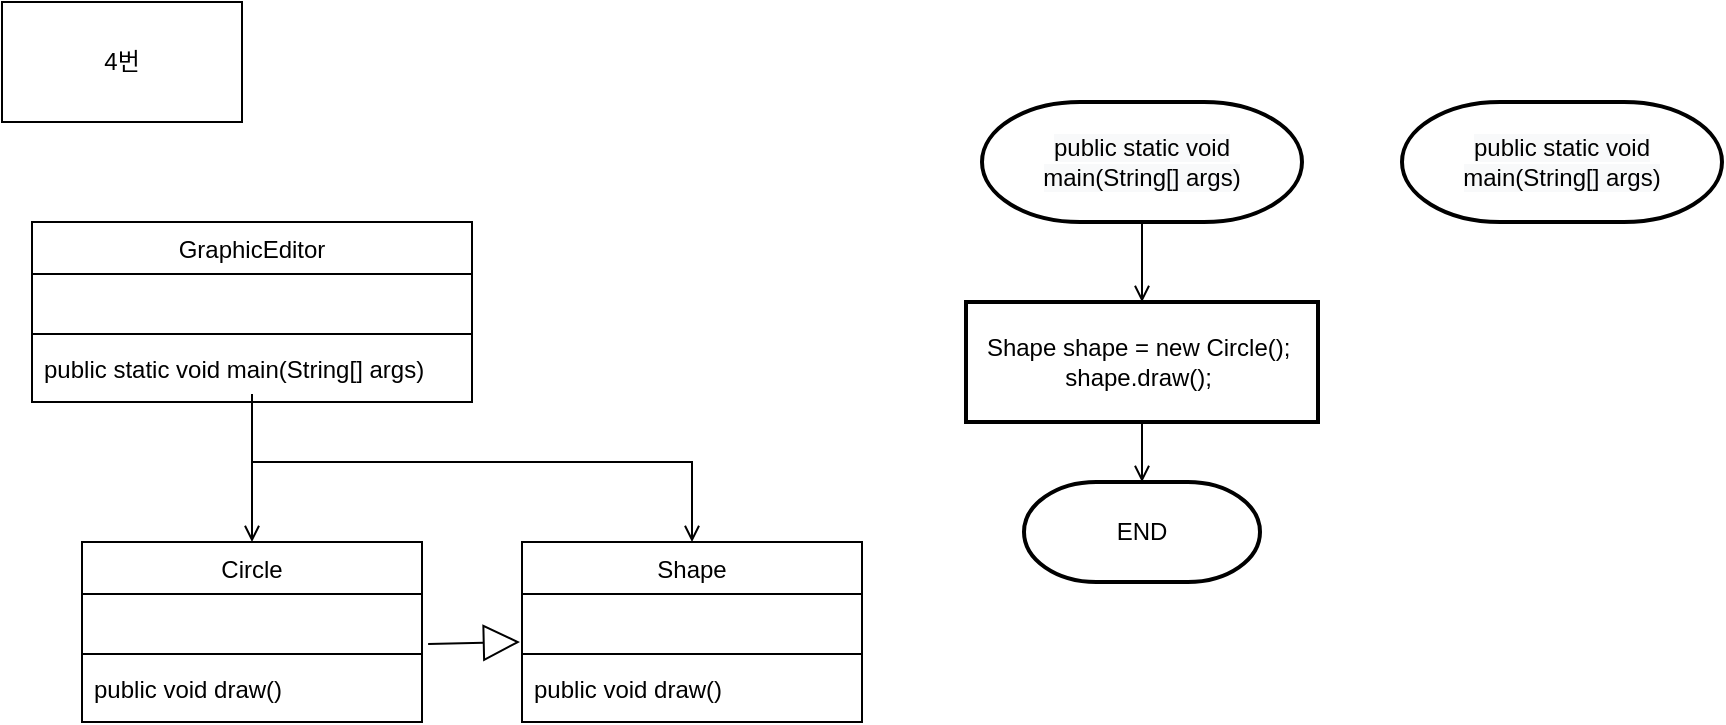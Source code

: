 <mxfile version="14.5.10" type="github">
  <diagram id="C5RBs43oDa-KdzZeNtuy" name="Page-1">
    <mxGraphModel dx="801" dy="554" grid="1" gridSize="10" guides="1" tooltips="1" connect="1" arrows="1" fold="1" page="1" pageScale="1" pageWidth="827" pageHeight="1169" math="0" shadow="0">
      <root>
        <mxCell id="WIyWlLk6GJQsqaUBKTNV-0" />
        <mxCell id="WIyWlLk6GJQsqaUBKTNV-1" parent="WIyWlLk6GJQsqaUBKTNV-0" />
        <mxCell id="Zoyrd9IV0JL9tN0iJlGE-11" style="edgeStyle=orthogonalEdgeStyle;rounded=0;orthogonalLoop=1;jettySize=auto;html=1;entryX=0.5;entryY=0;entryDx=0;entryDy=0;endArrow=open;endFill=0;" edge="1" parent="WIyWlLk6GJQsqaUBKTNV-1" source="zkfFHV4jXpPFQw0GAbJ--0" target="Zoyrd9IV0JL9tN0iJlGE-4">
          <mxGeometry relative="1" as="geometry" />
        </mxCell>
        <mxCell id="zkfFHV4jXpPFQw0GAbJ--0" value="GraphicEditor" style="swimlane;fontStyle=0;align=center;verticalAlign=top;childLayout=stackLayout;horizontal=1;startSize=26;horizontalStack=0;resizeParent=1;resizeLast=0;collapsible=1;marginBottom=0;rounded=0;shadow=0;strokeWidth=1;" parent="WIyWlLk6GJQsqaUBKTNV-1" vertex="1">
          <mxGeometry x="15" y="110" width="220" height="90" as="geometry">
            <mxRectangle x="230" y="140" width="160" height="26" as="alternateBounds" />
          </mxGeometry>
        </mxCell>
        <mxCell id="zkfFHV4jXpPFQw0GAbJ--1" value=" " style="text;align=left;verticalAlign=top;spacingLeft=4;spacingRight=4;overflow=hidden;rotatable=0;points=[[0,0.5],[1,0.5]];portConstraint=eastwest;" parent="zkfFHV4jXpPFQw0GAbJ--0" vertex="1">
          <mxGeometry y="26" width="220" height="26" as="geometry" />
        </mxCell>
        <mxCell id="zkfFHV4jXpPFQw0GAbJ--4" value="" style="line;html=1;strokeWidth=1;align=left;verticalAlign=middle;spacingTop=-1;spacingLeft=3;spacingRight=3;rotatable=0;labelPosition=right;points=[];portConstraint=eastwest;" parent="zkfFHV4jXpPFQw0GAbJ--0" vertex="1">
          <mxGeometry y="52" width="220" height="8" as="geometry" />
        </mxCell>
        <mxCell id="zkfFHV4jXpPFQw0GAbJ--5" value="public static void main(String[] args)" style="text;align=left;verticalAlign=top;spacingLeft=4;spacingRight=4;overflow=hidden;rotatable=0;points=[[0,0.5],[1,0.5]];portConstraint=eastwest;" parent="zkfFHV4jXpPFQw0GAbJ--0" vertex="1">
          <mxGeometry y="60" width="220" height="26" as="geometry" />
        </mxCell>
        <mxCell id="Zoyrd9IV0JL9tN0iJlGE-0" value="Shape" style="swimlane;fontStyle=0;align=center;verticalAlign=top;childLayout=stackLayout;horizontal=1;startSize=26;horizontalStack=0;resizeParent=1;resizeLast=0;collapsible=1;marginBottom=0;rounded=0;shadow=0;strokeWidth=1;" vertex="1" parent="WIyWlLk6GJQsqaUBKTNV-1">
          <mxGeometry x="260" y="270" width="170" height="90" as="geometry">
            <mxRectangle x="230" y="140" width="160" height="26" as="alternateBounds" />
          </mxGeometry>
        </mxCell>
        <mxCell id="Zoyrd9IV0JL9tN0iJlGE-1" value=" " style="text;align=left;verticalAlign=top;spacingLeft=4;spacingRight=4;overflow=hidden;rotatable=0;points=[[0,0.5],[1,0.5]];portConstraint=eastwest;" vertex="1" parent="Zoyrd9IV0JL9tN0iJlGE-0">
          <mxGeometry y="26" width="170" height="26" as="geometry" />
        </mxCell>
        <mxCell id="Zoyrd9IV0JL9tN0iJlGE-2" value="" style="line;html=1;strokeWidth=1;align=left;verticalAlign=middle;spacingTop=-1;spacingLeft=3;spacingRight=3;rotatable=0;labelPosition=right;points=[];portConstraint=eastwest;" vertex="1" parent="Zoyrd9IV0JL9tN0iJlGE-0">
          <mxGeometry y="52" width="170" height="8" as="geometry" />
        </mxCell>
        <mxCell id="Zoyrd9IV0JL9tN0iJlGE-3" value="public void draw()" style="text;align=left;verticalAlign=top;spacingLeft=4;spacingRight=4;overflow=hidden;rotatable=0;points=[[0,0.5],[1,0.5]];portConstraint=eastwest;" vertex="1" parent="Zoyrd9IV0JL9tN0iJlGE-0">
          <mxGeometry y="60" width="170" height="26" as="geometry" />
        </mxCell>
        <mxCell id="Zoyrd9IV0JL9tN0iJlGE-4" value="Circle" style="swimlane;fontStyle=0;align=center;verticalAlign=top;childLayout=stackLayout;horizontal=1;startSize=26;horizontalStack=0;resizeParent=1;resizeLast=0;collapsible=1;marginBottom=0;rounded=0;shadow=0;strokeWidth=1;" vertex="1" parent="WIyWlLk6GJQsqaUBKTNV-1">
          <mxGeometry x="40" y="270" width="170" height="90" as="geometry">
            <mxRectangle x="230" y="140" width="160" height="26" as="alternateBounds" />
          </mxGeometry>
        </mxCell>
        <mxCell id="Zoyrd9IV0JL9tN0iJlGE-5" value=" " style="text;align=left;verticalAlign=top;spacingLeft=4;spacingRight=4;overflow=hidden;rotatable=0;points=[[0,0.5],[1,0.5]];portConstraint=eastwest;" vertex="1" parent="Zoyrd9IV0JL9tN0iJlGE-4">
          <mxGeometry y="26" width="170" height="26" as="geometry" />
        </mxCell>
        <mxCell id="Zoyrd9IV0JL9tN0iJlGE-6" value="" style="line;html=1;strokeWidth=1;align=left;verticalAlign=middle;spacingTop=-1;spacingLeft=3;spacingRight=3;rotatable=0;labelPosition=right;points=[];portConstraint=eastwest;" vertex="1" parent="Zoyrd9IV0JL9tN0iJlGE-4">
          <mxGeometry y="52" width="170" height="8" as="geometry" />
        </mxCell>
        <mxCell id="Zoyrd9IV0JL9tN0iJlGE-7" value="public void draw()" style="text;align=left;verticalAlign=top;spacingLeft=4;spacingRight=4;overflow=hidden;rotatable=0;points=[[0,0.5],[1,0.5]];portConstraint=eastwest;" vertex="1" parent="Zoyrd9IV0JL9tN0iJlGE-4">
          <mxGeometry y="60" width="170" height="26" as="geometry" />
        </mxCell>
        <mxCell id="Zoyrd9IV0JL9tN0iJlGE-8" value="4번" style="rounded=0;whiteSpace=wrap;html=1;" vertex="1" parent="WIyWlLk6GJQsqaUBKTNV-1">
          <mxGeometry width="120" height="60" as="geometry" />
        </mxCell>
        <mxCell id="Zoyrd9IV0JL9tN0iJlGE-9" value="" style="endArrow=block;endSize=16;endFill=0;html=1;exitX=1.018;exitY=0.962;exitDx=0;exitDy=0;entryX=-0.006;entryY=0.923;entryDx=0;entryDy=0;entryPerimeter=0;exitPerimeter=0;" edge="1" parent="WIyWlLk6GJQsqaUBKTNV-1" source="Zoyrd9IV0JL9tN0iJlGE-5" target="Zoyrd9IV0JL9tN0iJlGE-1">
          <mxGeometry width="160" relative="1" as="geometry">
            <mxPoint x="270" y="400" as="sourcePoint" />
            <mxPoint x="300" y="330" as="targetPoint" />
          </mxGeometry>
        </mxCell>
        <mxCell id="Zoyrd9IV0JL9tN0iJlGE-12" style="edgeStyle=orthogonalEdgeStyle;rounded=0;orthogonalLoop=1;jettySize=auto;html=1;entryX=0.5;entryY=0;entryDx=0;entryDy=0;endArrow=open;endFill=0;" edge="1" parent="WIyWlLk6GJQsqaUBKTNV-1" source="zkfFHV4jXpPFQw0GAbJ--5" target="Zoyrd9IV0JL9tN0iJlGE-0">
          <mxGeometry relative="1" as="geometry">
            <Array as="points">
              <mxPoint x="125" y="230" />
              <mxPoint x="345" y="230" />
            </Array>
          </mxGeometry>
        </mxCell>
        <mxCell id="Zoyrd9IV0JL9tN0iJlGE-16" value="" style="edgeStyle=orthogonalEdgeStyle;rounded=0;orthogonalLoop=1;jettySize=auto;html=1;endArrow=open;endFill=0;" edge="1" parent="WIyWlLk6GJQsqaUBKTNV-1" source="Zoyrd9IV0JL9tN0iJlGE-13" target="Zoyrd9IV0JL9tN0iJlGE-14">
          <mxGeometry relative="1" as="geometry" />
        </mxCell>
        <mxCell id="Zoyrd9IV0JL9tN0iJlGE-13" value="&#xa;&#xa;&lt;span style=&quot;color: rgb(0, 0, 0); font-family: helvetica; font-size: 12px; font-style: normal; font-weight: 400; letter-spacing: normal; text-align: left; text-indent: 0px; text-transform: none; word-spacing: 0px; background-color: rgb(248, 249, 250); display: inline; float: none;&quot;&gt;public static void main(String[] args)&lt;/span&gt;&#xa;&#xa;" style="strokeWidth=2;html=1;shape=mxgraph.flowchart.terminator;whiteSpace=wrap;" vertex="1" parent="WIyWlLk6GJQsqaUBKTNV-1">
          <mxGeometry x="490" y="50" width="160" height="60" as="geometry" />
        </mxCell>
        <mxCell id="Zoyrd9IV0JL9tN0iJlGE-17" value="" style="edgeStyle=orthogonalEdgeStyle;rounded=0;orthogonalLoop=1;jettySize=auto;html=1;endArrow=open;endFill=0;" edge="1" parent="WIyWlLk6GJQsqaUBKTNV-1" source="Zoyrd9IV0JL9tN0iJlGE-14" target="Zoyrd9IV0JL9tN0iJlGE-15">
          <mxGeometry relative="1" as="geometry" />
        </mxCell>
        <mxCell id="Zoyrd9IV0JL9tN0iJlGE-14" value="Shape shape = new Circle();&amp;nbsp;&lt;br&gt;		shape.draw();&amp;nbsp;" style="rounded=1;whiteSpace=wrap;html=1;absoluteArcSize=1;arcSize=0;strokeWidth=2;" vertex="1" parent="WIyWlLk6GJQsqaUBKTNV-1">
          <mxGeometry x="482" y="150" width="176" height="60" as="geometry" />
        </mxCell>
        <mxCell id="Zoyrd9IV0JL9tN0iJlGE-15" value="END" style="strokeWidth=2;html=1;shape=mxgraph.flowchart.terminator;whiteSpace=wrap;" vertex="1" parent="WIyWlLk6GJQsqaUBKTNV-1">
          <mxGeometry x="511" y="240" width="118" height="50" as="geometry" />
        </mxCell>
        <mxCell id="Zoyrd9IV0JL9tN0iJlGE-18" value="&#xa;&#xa;&lt;span style=&quot;color: rgb(0, 0, 0); font-family: helvetica; font-size: 12px; font-style: normal; font-weight: 400; letter-spacing: normal; text-align: left; text-indent: 0px; text-transform: none; word-spacing: 0px; background-color: rgb(248, 249, 250); display: inline; float: none;&quot;&gt;public static void main(String[] args)&lt;/span&gt;&#xa;&#xa;" style="strokeWidth=2;html=1;shape=mxgraph.flowchart.terminator;whiteSpace=wrap;" vertex="1" parent="WIyWlLk6GJQsqaUBKTNV-1">
          <mxGeometry x="700" y="50" width="160" height="60" as="geometry" />
        </mxCell>
      </root>
    </mxGraphModel>
  </diagram>
</mxfile>
